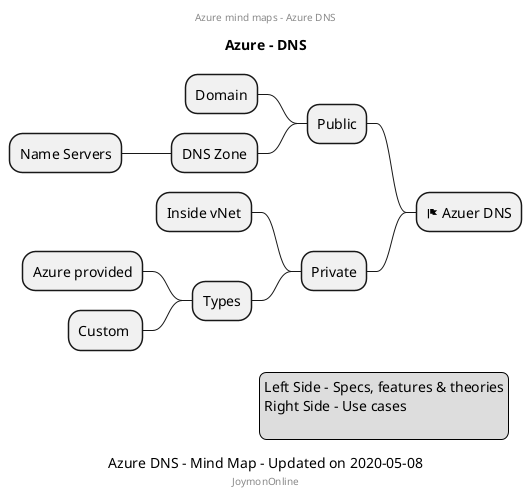 @startmindmap
center header
Azure mind maps - Azure DNS
endheader
title Azure - DNS

+ <&flag> Azuer DNS
caption Azure DNS - Mind Map - Updated on 2020-05-08
center footer JoymonOnline
-- Public
--- Domain
--- DNS Zone
---- Name Servers
-- Private
--- Inside vNet
--- Types
---- Azure provided
---- Custom 
legend right
  Left Side - Specs, features & theories
  Right Side - Use cases
  
endlegend

@endmindmap